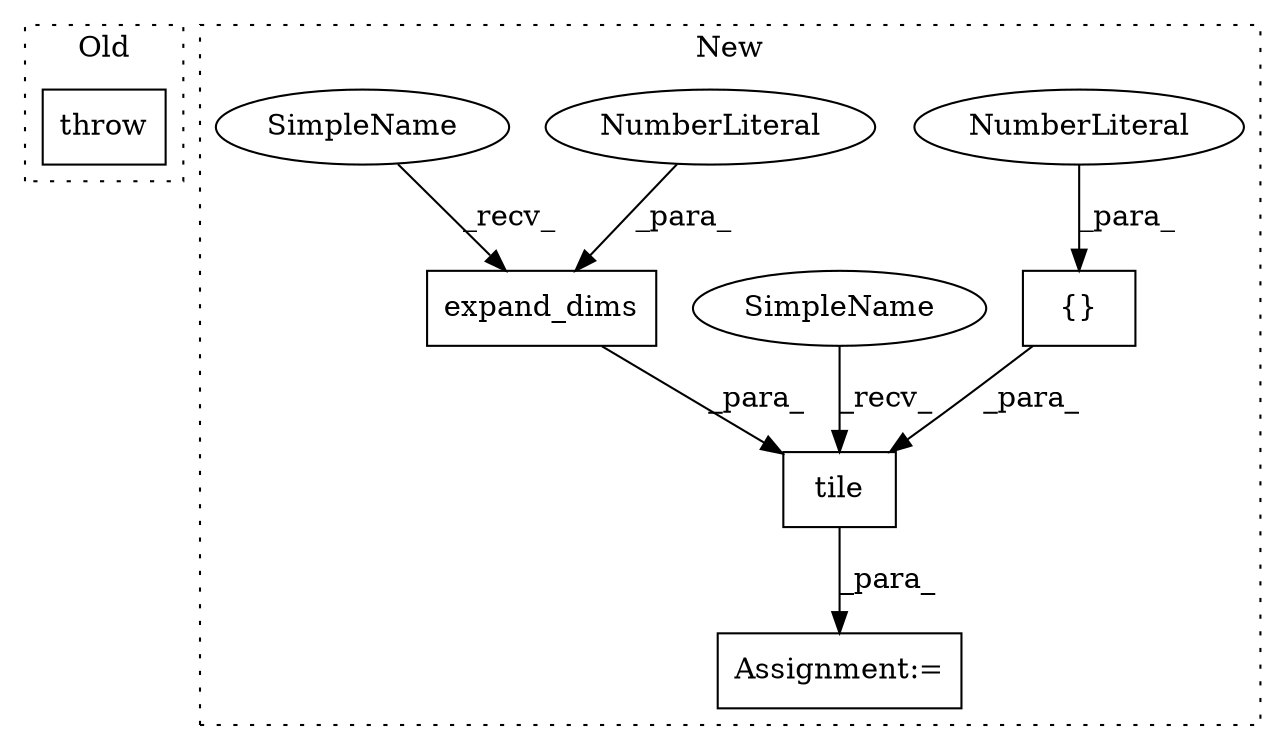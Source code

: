 digraph G {
subgraph cluster0 {
1 [label="throw" a="53" s="6809" l="6" shape="box"];
label = "Old";
style="dotted";
}
subgraph cluster1 {
2 [label="tile" a="32" s="7039,7133" l="5,1" shape="box"];
3 [label="Assignment:=" a="7" s="7027" l="1" shape="box"];
4 [label="expand_dims" a="32" s="7055,7072" l="12,1" shape="box"];
5 [label="{}" a="4" s="7099,7131" l="1,1" shape="box"];
6 [label="NumberLiteral" a="34" s="7100" l="1" shape="ellipse"];
7 [label="NumberLiteral" a="34" s="7071" l="1" shape="ellipse"];
8 [label="SimpleName" a="42" s="7028" l="10" shape="ellipse"];
9 [label="SimpleName" a="42" s="7044" l="10" shape="ellipse"];
label = "New";
style="dotted";
}
2 -> 3 [label="_para_"];
4 -> 2 [label="_para_"];
5 -> 2 [label="_para_"];
6 -> 5 [label="_para_"];
7 -> 4 [label="_para_"];
8 -> 2 [label="_recv_"];
9 -> 4 [label="_recv_"];
}